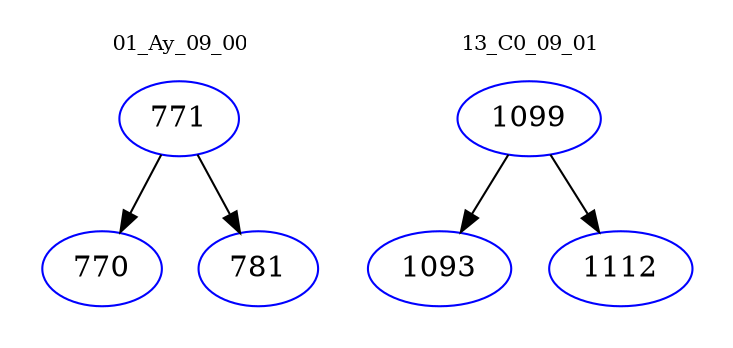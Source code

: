 digraph{
subgraph cluster_0 {
color = white
label = "01_Ay_09_00";
fontsize=10;
T0_771 [label="771", color="blue"]
T0_771 -> T0_770 [color="black"]
T0_770 [label="770", color="blue"]
T0_771 -> T0_781 [color="black"]
T0_781 [label="781", color="blue"]
}
subgraph cluster_1 {
color = white
label = "13_C0_09_01";
fontsize=10;
T1_1099 [label="1099", color="blue"]
T1_1099 -> T1_1093 [color="black"]
T1_1093 [label="1093", color="blue"]
T1_1099 -> T1_1112 [color="black"]
T1_1112 [label="1112", color="blue"]
}
}
